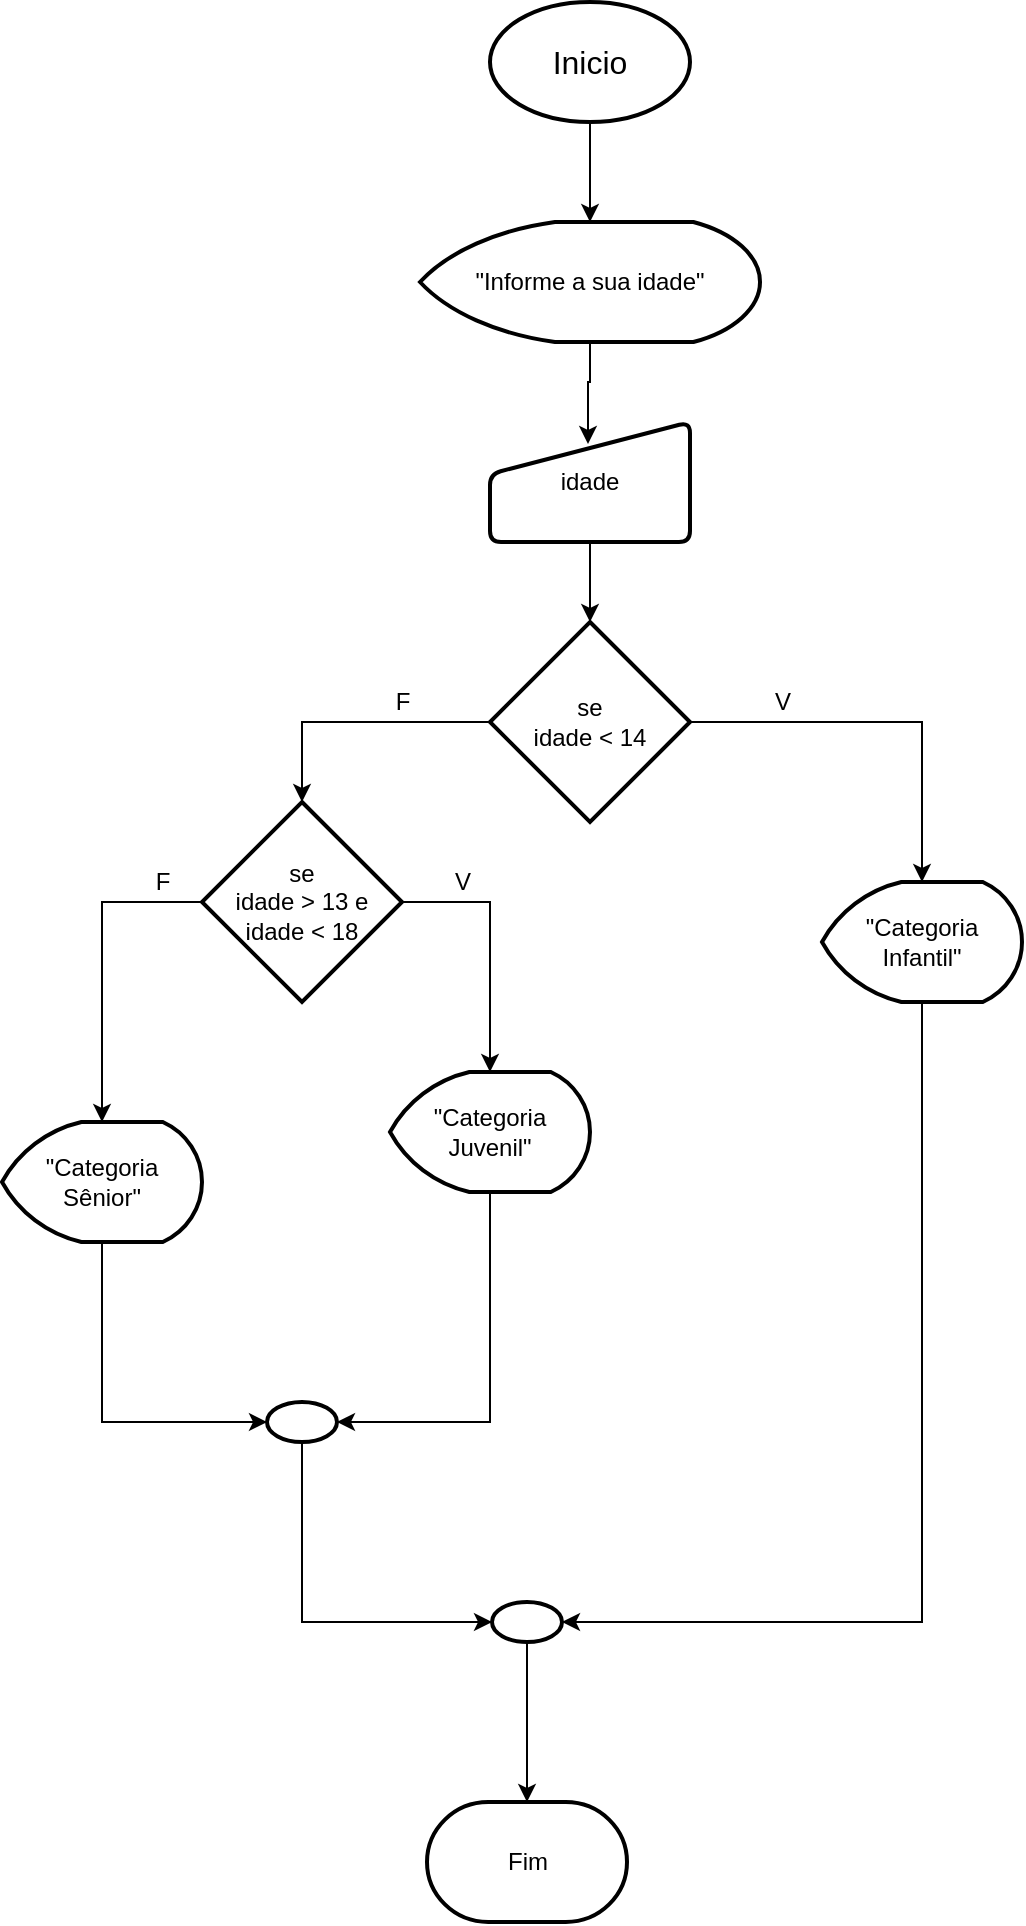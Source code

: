 <mxfile version="21.1.5" type="device">
  <diagram name="Página-1" id="NxtkyllFwh4IVB21mMw8">
    <mxGraphModel dx="712" dy="763" grid="1" gridSize="10" guides="1" tooltips="1" connect="1" arrows="1" fold="1" page="1" pageScale="1" pageWidth="827" pageHeight="1169" math="0" shadow="0">
      <root>
        <mxCell id="0" />
        <mxCell id="1" parent="0" />
        <mxCell id="oprrRT-bTCKaURQy0scr-3" style="edgeStyle=orthogonalEdgeStyle;rounded=0;orthogonalLoop=1;jettySize=auto;html=1;entryX=0.5;entryY=0;entryDx=0;entryDy=0;entryPerimeter=0;" edge="1" parent="1" source="oprrRT-bTCKaURQy0scr-1" target="oprrRT-bTCKaURQy0scr-2">
          <mxGeometry relative="1" as="geometry" />
        </mxCell>
        <mxCell id="oprrRT-bTCKaURQy0scr-1" value="&lt;font style=&quot;font-size: 16px;&quot;&gt;Inicio&lt;/font&gt;" style="strokeWidth=2;html=1;shape=mxgraph.flowchart.start_1;whiteSpace=wrap;" vertex="1" parent="1">
          <mxGeometry x="364" y="50" width="100" height="60" as="geometry" />
        </mxCell>
        <mxCell id="oprrRT-bTCKaURQy0scr-31" style="edgeStyle=orthogonalEdgeStyle;rounded=0;orthogonalLoop=1;jettySize=auto;html=1;exitX=0.5;exitY=1;exitDx=0;exitDy=0;exitPerimeter=0;entryX=0.49;entryY=0.183;entryDx=0;entryDy=0;entryPerimeter=0;" edge="1" parent="1" source="oprrRT-bTCKaURQy0scr-2" target="oprrRT-bTCKaURQy0scr-4">
          <mxGeometry relative="1" as="geometry" />
        </mxCell>
        <mxCell id="oprrRT-bTCKaURQy0scr-2" value="&quot;Informe a sua idade&quot;" style="strokeWidth=2;html=1;shape=mxgraph.flowchart.display;whiteSpace=wrap;" vertex="1" parent="1">
          <mxGeometry x="329" y="160" width="170" height="60" as="geometry" />
        </mxCell>
        <mxCell id="oprrRT-bTCKaURQy0scr-32" style="edgeStyle=orthogonalEdgeStyle;rounded=0;orthogonalLoop=1;jettySize=auto;html=1;exitX=0.5;exitY=1;exitDx=0;exitDy=0;entryX=0.5;entryY=0;entryDx=0;entryDy=0;entryPerimeter=0;" edge="1" parent="1" source="oprrRT-bTCKaURQy0scr-4" target="oprrRT-bTCKaURQy0scr-6">
          <mxGeometry relative="1" as="geometry" />
        </mxCell>
        <mxCell id="oprrRT-bTCKaURQy0scr-4" value="idade" style="html=1;strokeWidth=2;shape=manualInput;whiteSpace=wrap;rounded=1;size=26;arcSize=11;" vertex="1" parent="1">
          <mxGeometry x="364" y="260" width="100" height="60" as="geometry" />
        </mxCell>
        <mxCell id="oprrRT-bTCKaURQy0scr-7" style="edgeStyle=orthogonalEdgeStyle;rounded=0;orthogonalLoop=1;jettySize=auto;html=1;exitX=1;exitY=0.5;exitDx=0;exitDy=0;exitPerimeter=0;" edge="1" parent="1" source="oprrRT-bTCKaURQy0scr-6" target="oprrRT-bTCKaURQy0scr-8">
          <mxGeometry relative="1" as="geometry">
            <mxPoint x="580" y="470" as="targetPoint" />
          </mxGeometry>
        </mxCell>
        <mxCell id="oprrRT-bTCKaURQy0scr-11" style="edgeStyle=orthogonalEdgeStyle;rounded=0;orthogonalLoop=1;jettySize=auto;html=1;exitX=0;exitY=0.5;exitDx=0;exitDy=0;exitPerimeter=0;entryX=0.5;entryY=0;entryDx=0;entryDy=0;entryPerimeter=0;" edge="1" parent="1" source="oprrRT-bTCKaURQy0scr-6" target="oprrRT-bTCKaURQy0scr-10">
          <mxGeometry relative="1" as="geometry" />
        </mxCell>
        <mxCell id="oprrRT-bTCKaURQy0scr-6" value="se&lt;br&gt;idade &amp;lt; 14" style="strokeWidth=2;html=1;shape=mxgraph.flowchart.decision;whiteSpace=wrap;" vertex="1" parent="1">
          <mxGeometry x="364" y="360" width="100" height="100" as="geometry" />
        </mxCell>
        <mxCell id="oprrRT-bTCKaURQy0scr-29" style="edgeStyle=orthogonalEdgeStyle;rounded=0;orthogonalLoop=1;jettySize=auto;html=1;exitX=0.5;exitY=1;exitDx=0;exitDy=0;exitPerimeter=0;entryX=1;entryY=0.5;entryDx=0;entryDy=0;entryPerimeter=0;" edge="1" parent="1" source="oprrRT-bTCKaURQy0scr-8" target="oprrRT-bTCKaURQy0scr-27">
          <mxGeometry relative="1" as="geometry" />
        </mxCell>
        <mxCell id="oprrRT-bTCKaURQy0scr-8" value="&quot;Categoria Infantil&quot;" style="strokeWidth=2;html=1;shape=mxgraph.flowchart.display;whiteSpace=wrap;" vertex="1" parent="1">
          <mxGeometry x="530" y="490" width="100" height="60" as="geometry" />
        </mxCell>
        <mxCell id="oprrRT-bTCKaURQy0scr-14" style="edgeStyle=orthogonalEdgeStyle;rounded=0;orthogonalLoop=1;jettySize=auto;html=1;exitX=0;exitY=0.5;exitDx=0;exitDy=0;exitPerimeter=0;entryX=0.5;entryY=0;entryDx=0;entryDy=0;entryPerimeter=0;" edge="1" parent="1" source="oprrRT-bTCKaURQy0scr-10" target="oprrRT-bTCKaURQy0scr-21">
          <mxGeometry relative="1" as="geometry">
            <mxPoint x="180" y="610" as="targetPoint" />
          </mxGeometry>
        </mxCell>
        <mxCell id="oprrRT-bTCKaURQy0scr-16" style="edgeStyle=orthogonalEdgeStyle;rounded=0;orthogonalLoop=1;jettySize=auto;html=1;exitX=1;exitY=0.5;exitDx=0;exitDy=0;exitPerimeter=0;entryX=0.5;entryY=0;entryDx=0;entryDy=0;entryPerimeter=0;" edge="1" parent="1" source="oprrRT-bTCKaURQy0scr-10" target="oprrRT-bTCKaURQy0scr-20">
          <mxGeometry relative="1" as="geometry">
            <mxPoint x="370" y="550" as="targetPoint" />
          </mxGeometry>
        </mxCell>
        <mxCell id="oprrRT-bTCKaURQy0scr-10" value="se&lt;br&gt;idade &amp;gt; 13 e idade &amp;lt; 18" style="strokeWidth=2;html=1;shape=mxgraph.flowchart.decision;whiteSpace=wrap;" vertex="1" parent="1">
          <mxGeometry x="220" y="450" width="100" height="100" as="geometry" />
        </mxCell>
        <mxCell id="oprrRT-bTCKaURQy0scr-12" value="V" style="text;html=1;align=center;verticalAlign=middle;resizable=0;points=[];autosize=1;strokeColor=none;fillColor=none;" vertex="1" parent="1">
          <mxGeometry x="495" y="385" width="30" height="30" as="geometry" />
        </mxCell>
        <mxCell id="oprrRT-bTCKaURQy0scr-13" value="F" style="text;html=1;align=center;verticalAlign=middle;resizable=0;points=[];autosize=1;strokeColor=none;fillColor=none;" vertex="1" parent="1">
          <mxGeometry x="305" y="385" width="30" height="30" as="geometry" />
        </mxCell>
        <mxCell id="oprrRT-bTCKaURQy0scr-18" value="V" style="text;html=1;align=center;verticalAlign=middle;resizable=0;points=[];autosize=1;strokeColor=none;fillColor=none;" vertex="1" parent="1">
          <mxGeometry x="335" y="475" width="30" height="30" as="geometry" />
        </mxCell>
        <mxCell id="oprrRT-bTCKaURQy0scr-19" value="F" style="text;html=1;align=center;verticalAlign=middle;resizable=0;points=[];autosize=1;strokeColor=none;fillColor=none;" vertex="1" parent="1">
          <mxGeometry x="185" y="475" width="30" height="30" as="geometry" />
        </mxCell>
        <mxCell id="oprrRT-bTCKaURQy0scr-24" style="edgeStyle=orthogonalEdgeStyle;rounded=0;orthogonalLoop=1;jettySize=auto;html=1;exitX=0.5;exitY=1;exitDx=0;exitDy=0;exitPerimeter=0;entryX=1;entryY=0.5;entryDx=0;entryDy=0;entryPerimeter=0;" edge="1" parent="1" source="oprrRT-bTCKaURQy0scr-20" target="oprrRT-bTCKaURQy0scr-22">
          <mxGeometry relative="1" as="geometry" />
        </mxCell>
        <mxCell id="oprrRT-bTCKaURQy0scr-20" value="&quot;Categoria Juvenil&quot;" style="strokeWidth=2;html=1;shape=mxgraph.flowchart.display;whiteSpace=wrap;" vertex="1" parent="1">
          <mxGeometry x="314" y="585" width="100" height="60" as="geometry" />
        </mxCell>
        <mxCell id="oprrRT-bTCKaURQy0scr-23" style="edgeStyle=orthogonalEdgeStyle;rounded=0;orthogonalLoop=1;jettySize=auto;html=1;exitX=0.5;exitY=1;exitDx=0;exitDy=0;exitPerimeter=0;entryX=0;entryY=0.5;entryDx=0;entryDy=0;entryPerimeter=0;" edge="1" parent="1" source="oprrRT-bTCKaURQy0scr-21" target="oprrRT-bTCKaURQy0scr-22">
          <mxGeometry relative="1" as="geometry" />
        </mxCell>
        <mxCell id="oprrRT-bTCKaURQy0scr-21" value="&quot;Categoria Sênior&quot;" style="strokeWidth=2;html=1;shape=mxgraph.flowchart.display;whiteSpace=wrap;" vertex="1" parent="1">
          <mxGeometry x="120" y="610" width="100" height="60" as="geometry" />
        </mxCell>
        <mxCell id="oprrRT-bTCKaURQy0scr-28" style="edgeStyle=orthogonalEdgeStyle;rounded=0;orthogonalLoop=1;jettySize=auto;html=1;exitX=0.5;exitY=1;exitDx=0;exitDy=0;exitPerimeter=0;entryX=0;entryY=0.5;entryDx=0;entryDy=0;entryPerimeter=0;" edge="1" parent="1" source="oprrRT-bTCKaURQy0scr-22" target="oprrRT-bTCKaURQy0scr-27">
          <mxGeometry relative="1" as="geometry" />
        </mxCell>
        <mxCell id="oprrRT-bTCKaURQy0scr-22" value="" style="strokeWidth=2;html=1;shape=mxgraph.flowchart.start_1;whiteSpace=wrap;" vertex="1" parent="1">
          <mxGeometry x="252.5" y="750" width="35" height="20" as="geometry" />
        </mxCell>
        <mxCell id="oprrRT-bTCKaURQy0scr-25" value="Fim" style="strokeWidth=2;html=1;shape=mxgraph.flowchart.terminator;whiteSpace=wrap;" vertex="1" parent="1">
          <mxGeometry x="332.5" y="950" width="100" height="60" as="geometry" />
        </mxCell>
        <mxCell id="oprrRT-bTCKaURQy0scr-30" style="edgeStyle=orthogonalEdgeStyle;rounded=0;orthogonalLoop=1;jettySize=auto;html=1;exitX=0.5;exitY=1;exitDx=0;exitDy=0;exitPerimeter=0;entryX=0.5;entryY=0;entryDx=0;entryDy=0;entryPerimeter=0;" edge="1" parent="1" source="oprrRT-bTCKaURQy0scr-27" target="oprrRT-bTCKaURQy0scr-25">
          <mxGeometry relative="1" as="geometry" />
        </mxCell>
        <mxCell id="oprrRT-bTCKaURQy0scr-27" value="" style="strokeWidth=2;html=1;shape=mxgraph.flowchart.start_1;whiteSpace=wrap;" vertex="1" parent="1">
          <mxGeometry x="365" y="850" width="35" height="20" as="geometry" />
        </mxCell>
      </root>
    </mxGraphModel>
  </diagram>
</mxfile>
